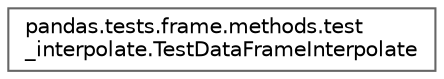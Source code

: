digraph "Graphical Class Hierarchy"
{
 // LATEX_PDF_SIZE
  bgcolor="transparent";
  edge [fontname=Helvetica,fontsize=10,labelfontname=Helvetica,labelfontsize=10];
  node [fontname=Helvetica,fontsize=10,shape=box,height=0.2,width=0.4];
  rankdir="LR";
  Node0 [id="Node000000",label="pandas.tests.frame.methods.test\l_interpolate.TestDataFrameInterpolate",height=0.2,width=0.4,color="grey40", fillcolor="white", style="filled",URL="$dc/da9/classpandas_1_1tests_1_1frame_1_1methods_1_1test__interpolate_1_1TestDataFrameInterpolate.html",tooltip=" "];
}

